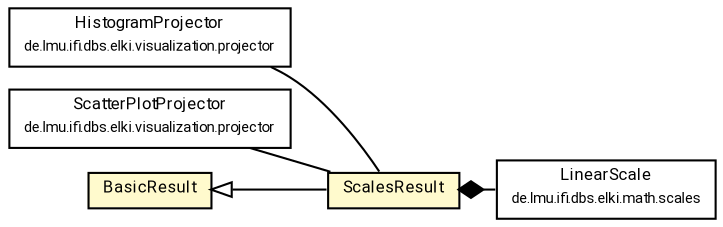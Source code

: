 #!/usr/local/bin/dot
#
# Class diagram 
# Generated by UMLGraph version R5_7_2-60-g0e99a6 (http://www.spinellis.gr/umlgraph/)
#

digraph G {
	graph [fontnames="svg"]
	edge [fontname="Roboto",fontsize=7,labelfontname="Roboto",labelfontsize=7,color="black"];
	node [fontname="Roboto",fontcolor="black",fontsize=8,shape=plaintext,margin=0,width=0,height=0];
	nodesep=0.15;
	ranksep=0.25;
	rankdir=LR;
	// de.lmu.ifi.dbs.elki.result.ScalesResult
	c9127614 [label=<<table title="de.lmu.ifi.dbs.elki.result.ScalesResult" border="0" cellborder="1" cellspacing="0" cellpadding="2" bgcolor="lemonChiffon" href="ScalesResult.html" target="_parent">
		<tr><td><table border="0" cellspacing="0" cellpadding="1">
		<tr><td align="center" balign="center"> <font face="Roboto">ScalesResult</font> </td></tr>
		</table></td></tr>
		</table>>, URL="ScalesResult.html"];
	// de.lmu.ifi.dbs.elki.visualization.projector.HistogramProjector<V extends de.lmu.ifi.dbs.elki.data.NumberVector>
	c9127798 [label=<<table title="de.lmu.ifi.dbs.elki.visualization.projector.HistogramProjector" border="0" cellborder="1" cellspacing="0" cellpadding="2" href="../visualization/projector/HistogramProjector.html" target="_parent">
		<tr><td><table border="0" cellspacing="0" cellpadding="1">
		<tr><td align="center" balign="center"> <font face="Roboto">HistogramProjector</font> </td></tr>
		<tr><td align="center" balign="center"> <font face="Roboto" point-size="7.0">de.lmu.ifi.dbs.elki.visualization.projector</font> </td></tr>
		</table></td></tr>
		</table>>, URL="../visualization/projector/HistogramProjector.html"];
	// de.lmu.ifi.dbs.elki.visualization.projector.ScatterPlotProjector<V extends de.lmu.ifi.dbs.elki.data.spatial.SpatialComparable>
	c9127806 [label=<<table title="de.lmu.ifi.dbs.elki.visualization.projector.ScatterPlotProjector" border="0" cellborder="1" cellspacing="0" cellpadding="2" href="../visualization/projector/ScatterPlotProjector.html" target="_parent">
		<tr><td><table border="0" cellspacing="0" cellpadding="1">
		<tr><td align="center" balign="center"> <font face="Roboto">ScatterPlotProjector</font> </td></tr>
		<tr><td align="center" balign="center"> <font face="Roboto" point-size="7.0">de.lmu.ifi.dbs.elki.visualization.projector</font> </td></tr>
		</table></td></tr>
		</table>>, URL="../visualization/projector/ScatterPlotProjector.html"];
	// de.lmu.ifi.dbs.elki.result.BasicResult
	c9128613 [label=<<table title="de.lmu.ifi.dbs.elki.result.BasicResult" border="0" cellborder="1" cellspacing="0" cellpadding="2" bgcolor="LemonChiffon" href="BasicResult.html" target="_parent">
		<tr><td><table border="0" cellspacing="0" cellpadding="1">
		<tr><td align="center" balign="center"> <font face="Roboto">BasicResult</font> </td></tr>
		</table></td></tr>
		</table>>, URL="BasicResult.html"];
	// de.lmu.ifi.dbs.elki.math.scales.LinearScale
	c9129134 [label=<<table title="de.lmu.ifi.dbs.elki.math.scales.LinearScale" border="0" cellborder="1" cellspacing="0" cellpadding="2" href="../math/scales/LinearScale.html" target="_parent">
		<tr><td><table border="0" cellspacing="0" cellpadding="1">
		<tr><td align="center" balign="center"> <font face="Roboto">LinearScale</font> </td></tr>
		<tr><td align="center" balign="center"> <font face="Roboto" point-size="7.0">de.lmu.ifi.dbs.elki.math.scales</font> </td></tr>
		</table></td></tr>
		</table>>, URL="../math/scales/LinearScale.html"];
	// de.lmu.ifi.dbs.elki.result.ScalesResult extends de.lmu.ifi.dbs.elki.result.BasicResult
	c9128613 -> c9127614 [arrowtail=empty,dir=back,weight=10];
	// de.lmu.ifi.dbs.elki.result.ScalesResult composed de.lmu.ifi.dbs.elki.math.scales.LinearScale
	c9127614 -> c9129134 [arrowhead=none,arrowtail=diamond,dir=back,weight=6];
	// de.lmu.ifi.dbs.elki.visualization.projector.HistogramProjector<V extends de.lmu.ifi.dbs.elki.data.NumberVector> assoc de.lmu.ifi.dbs.elki.result.ScalesResult
	c9127798 -> c9127614 [arrowhead=none,weight=2];
	// de.lmu.ifi.dbs.elki.visualization.projector.ScatterPlotProjector<V extends de.lmu.ifi.dbs.elki.data.spatial.SpatialComparable> assoc de.lmu.ifi.dbs.elki.result.ScalesResult
	c9127806 -> c9127614 [arrowhead=none,weight=2];
}


